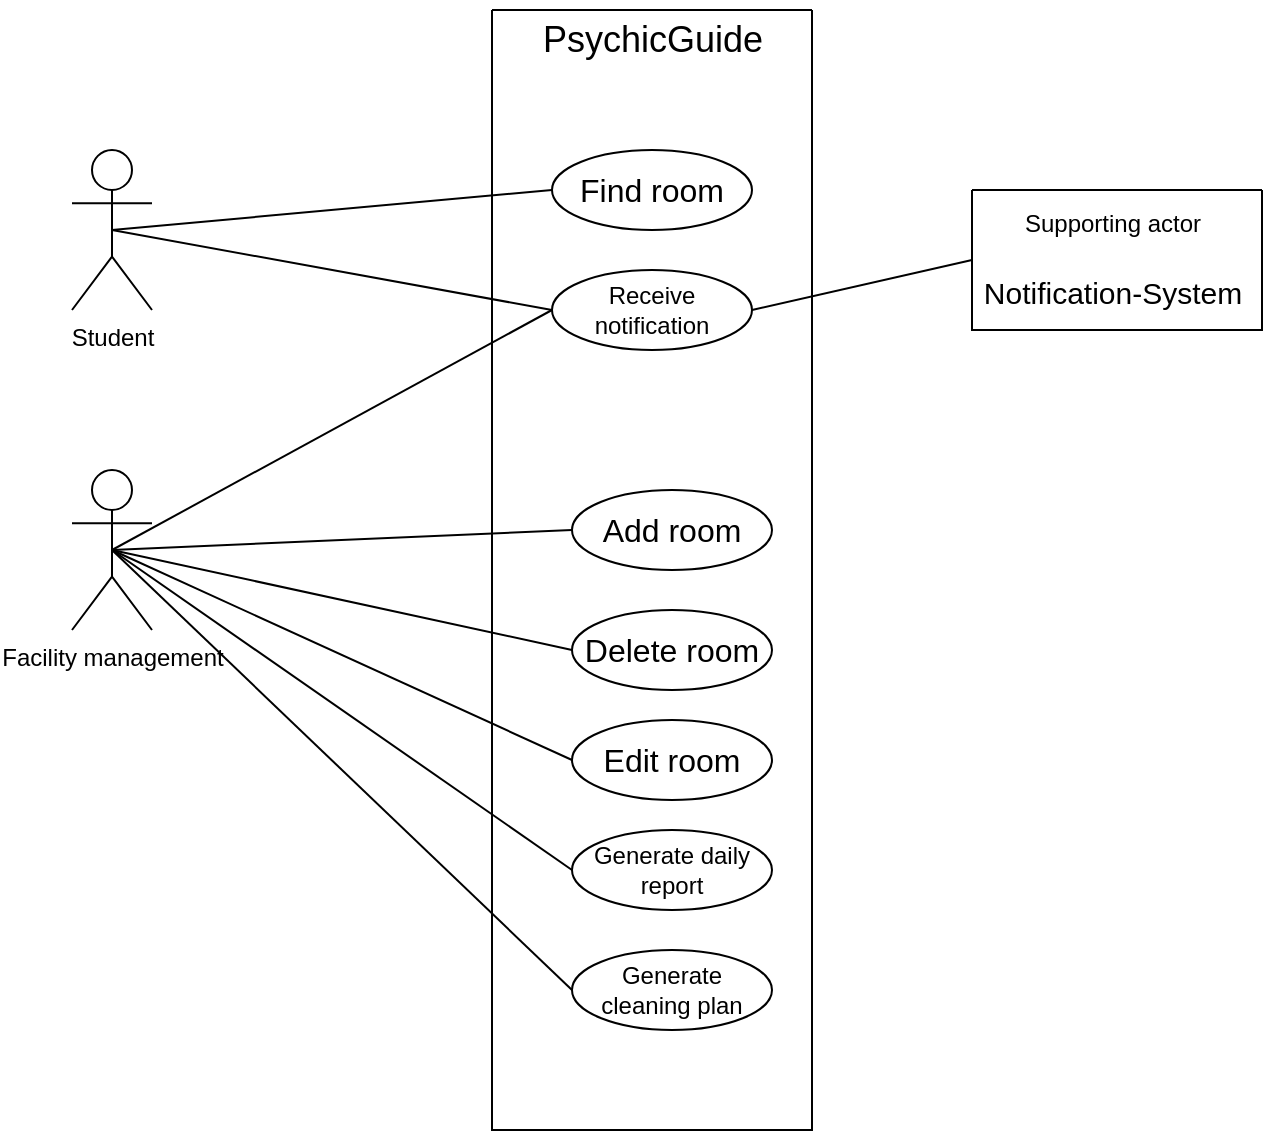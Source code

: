 <mxfile version="21.1.5" type="github">
  <diagram name="Seite-1" id="CF3dzcLzpI-n0LXJCUQS">
    <mxGraphModel dx="1050" dy="566" grid="1" gridSize="10" guides="1" tooltips="1" connect="1" arrows="1" fold="1" page="1" pageScale="1" pageWidth="827" pageHeight="1169" math="0" shadow="0">
      <root>
        <mxCell id="0" />
        <mxCell id="1" parent="0" />
        <mxCell id="EemBm16yauwJeNKE_mwV-13" style="rounded=0;orthogonalLoop=1;jettySize=auto;html=1;exitX=0.5;exitY=0.5;exitDx=0;exitDy=0;exitPerimeter=0;entryX=0;entryY=0.5;entryDx=0;entryDy=0;endArrow=none;endFill=0;" parent="1" source="EemBm16yauwJeNKE_mwV-6" target="EemBm16yauwJeNKE_mwV-1" edge="1">
          <mxGeometry relative="1" as="geometry" />
        </mxCell>
        <mxCell id="EemBm16yauwJeNKE_mwV-20" style="rounded=0;orthogonalLoop=1;jettySize=auto;html=1;exitX=0.5;exitY=0.5;exitDx=0;exitDy=0;exitPerimeter=0;entryX=0;entryY=0.5;entryDx=0;entryDy=0;endArrow=none;endFill=0;" parent="1" source="EemBm16yauwJeNKE_mwV-6" target="EemBm16yauwJeNKE_mwV-19" edge="1">
          <mxGeometry relative="1" as="geometry" />
        </mxCell>
        <mxCell id="EemBm16yauwJeNKE_mwV-6" value="Student" style="shape=umlActor;verticalLabelPosition=bottom;verticalAlign=top;html=1;outlineConnect=0;" parent="1" vertex="1">
          <mxGeometry x="80" y="280" width="40" height="80" as="geometry" />
        </mxCell>
        <mxCell id="EemBm16yauwJeNKE_mwV-14" style="rounded=0;orthogonalLoop=1;jettySize=auto;html=1;exitX=0.5;exitY=0.5;exitDx=0;exitDy=0;exitPerimeter=0;entryX=0;entryY=0.5;entryDx=0;entryDy=0;endArrow=none;endFill=0;" parent="1" source="EemBm16yauwJeNKE_mwV-12" target="EemBm16yauwJeNKE_mwV-7" edge="1">
          <mxGeometry relative="1" as="geometry" />
        </mxCell>
        <mxCell id="EemBm16yauwJeNKE_mwV-15" style="rounded=0;orthogonalLoop=1;jettySize=auto;html=1;exitX=0.5;exitY=0.5;exitDx=0;exitDy=0;exitPerimeter=0;entryX=0;entryY=0.5;entryDx=0;entryDy=0;endArrow=none;endFill=0;" parent="1" source="EemBm16yauwJeNKE_mwV-12" target="EemBm16yauwJeNKE_mwV-8" edge="1">
          <mxGeometry relative="1" as="geometry" />
        </mxCell>
        <mxCell id="EemBm16yauwJeNKE_mwV-27" style="rounded=0;orthogonalLoop=1;jettySize=auto;html=1;exitX=0.5;exitY=0.5;exitDx=0;exitDy=0;exitPerimeter=0;entryX=0;entryY=0.5;entryDx=0;entryDy=0;endArrow=none;endFill=0;" parent="1" source="EemBm16yauwJeNKE_mwV-12" target="EemBm16yauwJeNKE_mwV-19" edge="1">
          <mxGeometry relative="1" as="geometry" />
        </mxCell>
        <mxCell id="EemBm16yauwJeNKE_mwV-12" value="Facility management" style="shape=umlActor;verticalLabelPosition=bottom;verticalAlign=top;html=1;outlineConnect=0;" parent="1" vertex="1">
          <mxGeometry x="80" y="440" width="40" height="80" as="geometry" />
        </mxCell>
        <mxCell id="EemBm16yauwJeNKE_mwV-16" value="" style="swimlane;startSize=0;" parent="1" vertex="1">
          <mxGeometry x="290" y="210" width="160" height="560" as="geometry" />
        </mxCell>
        <mxCell id="EemBm16yauwJeNKE_mwV-1" value="&lt;font style=&quot;font-size: 16px;&quot;&gt;Find room&lt;/font&gt;" style="ellipse;whiteSpace=wrap;html=1;" parent="EemBm16yauwJeNKE_mwV-16" vertex="1">
          <mxGeometry x="30" y="70" width="100" height="40" as="geometry" />
        </mxCell>
        <mxCell id="EemBm16yauwJeNKE_mwV-7" value="&lt;font style=&quot;font-size: 16px;&quot;&gt;Add room&lt;/font&gt;" style="ellipse;whiteSpace=wrap;html=1;" parent="EemBm16yauwJeNKE_mwV-16" vertex="1">
          <mxGeometry x="40" y="240" width="100" height="40" as="geometry" />
        </mxCell>
        <mxCell id="EemBm16yauwJeNKE_mwV-8" value="&lt;font style=&quot;font-size: 16px;&quot;&gt;Delete room&lt;/font&gt;" style="ellipse;whiteSpace=wrap;html=1;" parent="EemBm16yauwJeNKE_mwV-16" vertex="1">
          <mxGeometry x="40" y="300" width="100" height="40" as="geometry" />
        </mxCell>
        <mxCell id="EemBm16yauwJeNKE_mwV-17" value="&lt;font style=&quot;font-size: 18px;&quot;&gt;PsychicGuide&lt;/font&gt;" style="text;html=1;align=center;verticalAlign=middle;resizable=0;points=[];autosize=1;strokeColor=none;fillColor=none;" parent="EemBm16yauwJeNKE_mwV-16" vertex="1">
          <mxGeometry x="15" y="-5" width="130" height="40" as="geometry" />
        </mxCell>
        <mxCell id="EemBm16yauwJeNKE_mwV-19" value="Receive notification" style="ellipse;whiteSpace=wrap;html=1;" parent="EemBm16yauwJeNKE_mwV-16" vertex="1">
          <mxGeometry x="30" y="130" width="100" height="40" as="geometry" />
        </mxCell>
        <mxCell id="kF6P2d59xfgGpn61ju5f-1" value="&lt;font style=&quot;font-size: 16px;&quot;&gt;Edit room&lt;/font&gt;" style="ellipse;whiteSpace=wrap;html=1;" vertex="1" parent="EemBm16yauwJeNKE_mwV-16">
          <mxGeometry x="40" y="355" width="100" height="40" as="geometry" />
        </mxCell>
        <mxCell id="kF6P2d59xfgGpn61ju5f-5" style="rounded=0;orthogonalLoop=1;jettySize=auto;html=1;exitX=0;exitY=0.5;exitDx=0;exitDy=0;endArrow=none;endFill=0;" edge="1" parent="EemBm16yauwJeNKE_mwV-16" source="kF6P2d59xfgGpn61ju5f-2">
          <mxGeometry relative="1" as="geometry">
            <mxPoint x="-190" y="270" as="targetPoint" />
          </mxGeometry>
        </mxCell>
        <mxCell id="kF6P2d59xfgGpn61ju5f-2" value="Generate daily report" style="ellipse;whiteSpace=wrap;html=1;" vertex="1" parent="EemBm16yauwJeNKE_mwV-16">
          <mxGeometry x="40" y="410" width="100" height="40" as="geometry" />
        </mxCell>
        <mxCell id="kF6P2d59xfgGpn61ju5f-6" style="rounded=0;orthogonalLoop=1;jettySize=auto;html=1;exitX=0;exitY=0.5;exitDx=0;exitDy=0;endArrow=none;endFill=0;" edge="1" parent="EemBm16yauwJeNKE_mwV-16" source="kF6P2d59xfgGpn61ju5f-3">
          <mxGeometry relative="1" as="geometry">
            <mxPoint x="-190" y="270" as="targetPoint" />
          </mxGeometry>
        </mxCell>
        <mxCell id="kF6P2d59xfgGpn61ju5f-3" value="&lt;div&gt;Generate &lt;br&gt;&lt;/div&gt;&lt;div&gt;cleaning plan&lt;/div&gt;" style="ellipse;whiteSpace=wrap;html=1;" vertex="1" parent="EemBm16yauwJeNKE_mwV-16">
          <mxGeometry x="40" y="470" width="100" height="40" as="geometry" />
        </mxCell>
        <mxCell id="EemBm16yauwJeNKE_mwV-26" style="rounded=0;orthogonalLoop=1;jettySize=auto;html=1;exitX=0;exitY=0.5;exitDx=0;exitDy=0;entryX=1;entryY=0.5;entryDx=0;entryDy=0;endArrow=none;endFill=0;" parent="1" source="EemBm16yauwJeNKE_mwV-23" target="EemBm16yauwJeNKE_mwV-19" edge="1">
          <mxGeometry relative="1" as="geometry" />
        </mxCell>
        <mxCell id="EemBm16yauwJeNKE_mwV-23" value="" style="swimlane;startSize=0;" parent="1" vertex="1">
          <mxGeometry x="530" y="300" width="145" height="70" as="geometry" />
        </mxCell>
        <mxCell id="EemBm16yauwJeNKE_mwV-24" value="&lt;div&gt;Supporting actor&lt;br&gt;&lt;/div&gt;&lt;div style=&quot;font-size: 15px;&quot;&gt;&lt;br&gt;&lt;/div&gt;&lt;div style=&quot;font-size: 15px;&quot;&gt;Notification-System&lt;/div&gt;" style="text;html=1;align=center;verticalAlign=middle;resizable=0;points=[];autosize=1;strokeColor=none;fillColor=none;" parent="EemBm16yauwJeNKE_mwV-23" vertex="1">
          <mxGeometry x="-5" y="5" width="150" height="60" as="geometry" />
        </mxCell>
        <mxCell id="kF6P2d59xfgGpn61ju5f-4" style="rounded=0;orthogonalLoop=1;jettySize=auto;html=1;exitX=0;exitY=0.5;exitDx=0;exitDy=0;entryX=0.5;entryY=0.5;entryDx=0;entryDy=0;entryPerimeter=0;endArrow=none;endFill=0;" edge="1" parent="1" source="kF6P2d59xfgGpn61ju5f-1" target="EemBm16yauwJeNKE_mwV-12">
          <mxGeometry relative="1" as="geometry" />
        </mxCell>
      </root>
    </mxGraphModel>
  </diagram>
</mxfile>
